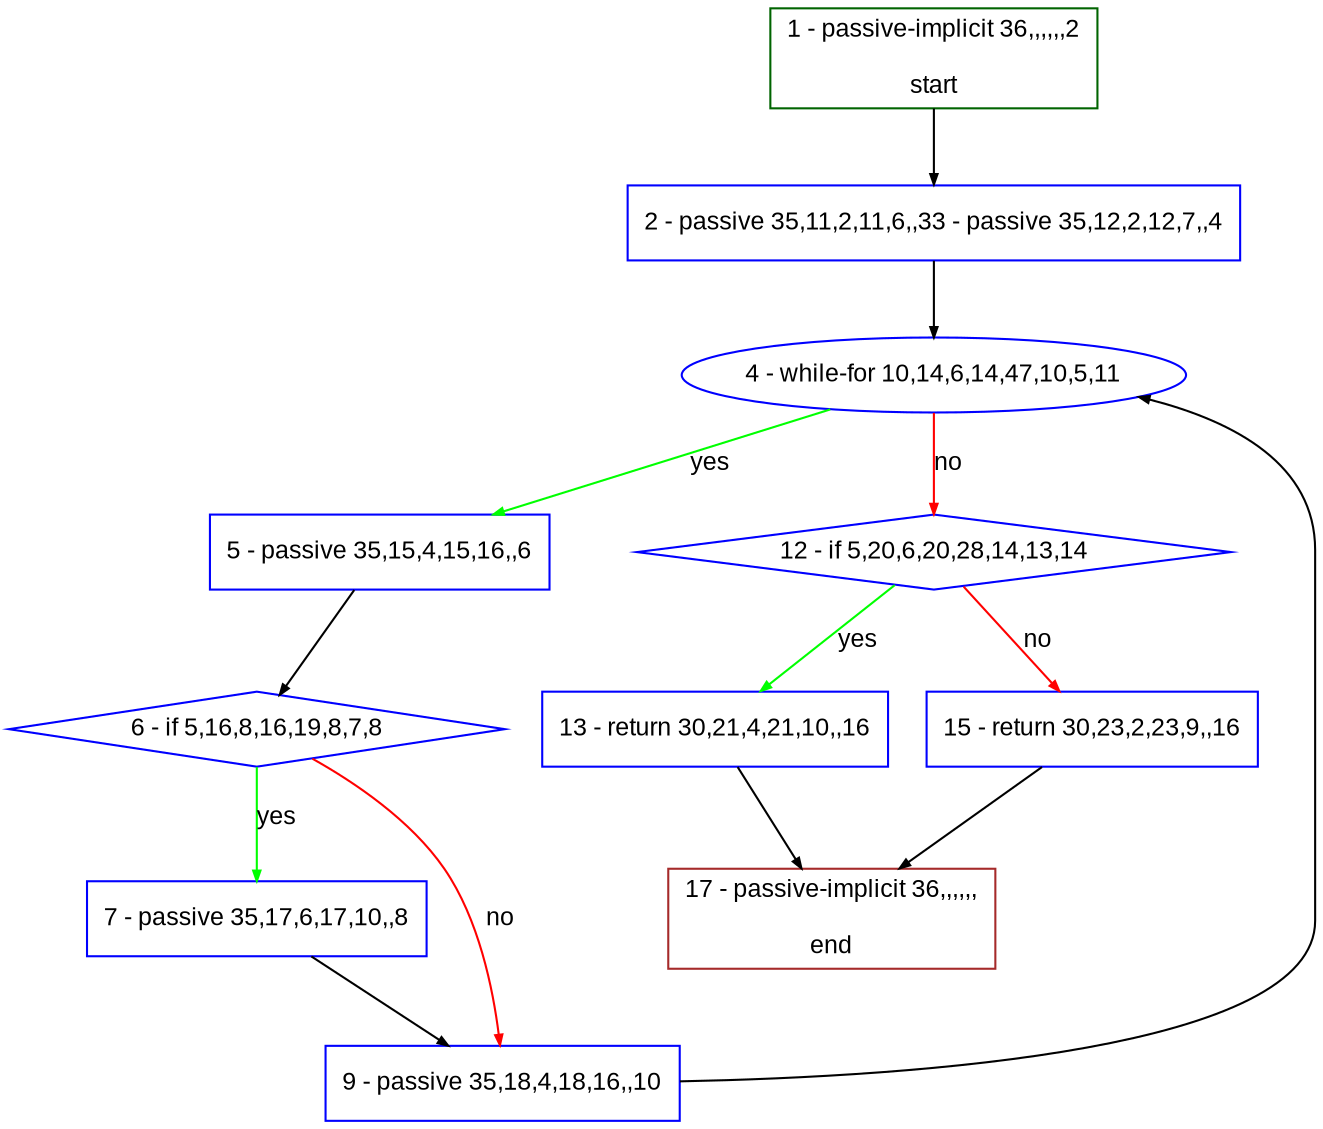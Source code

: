 digraph "" {
  graph [bgcolor="white", fillcolor="#FFFFCC", pack="true", packmode="clust", fontname="Arial", label="", fontsize="12", compound="true", style="rounded,filled"];
  node [node_initialized="no", fillcolor="white", fontname="Arial", label="", color="grey", fontsize="12", fixedsize="false", compound="true", shape="rectangle", style="filled"];
  edge [arrowtail="none", lhead="", fontcolor="black", fontname="Arial", label="", color="black", fontsize="12", arrowhead="normal", arrowsize="0.5", compound="true", ltail="", dir="forward"];
  __N1 [fillcolor="#ffffff", label="2 - passive 35,11,2,11,6,,33 - passive 35,12,2,12,7,,4", color="#0000ff", shape="box", style="filled"];
  __N2 [fillcolor="#ffffff", label="1 - passive-implicit 36,,,,,,2\n\nstart", color="#006400", shape="box", style="filled"];
  __N3 [fillcolor="#ffffff", label="4 - while-for 10,14,6,14,47,10,5,11", color="#0000ff", shape="oval", style="filled"];
  __N4 [fillcolor="#ffffff", label="5 - passive 35,15,4,15,16,,6", color="#0000ff", shape="box", style="filled"];
  __N5 [fillcolor="#ffffff", label="12 - if 5,20,6,20,28,14,13,14", color="#0000ff", shape="diamond", style="filled"];
  __N6 [fillcolor="#ffffff", label="6 - if 5,16,8,16,19,8,7,8", color="#0000ff", shape="diamond", style="filled"];
  __N7 [fillcolor="#ffffff", label="7 - passive 35,17,6,17,10,,8", color="#0000ff", shape="box", style="filled"];
  __N8 [fillcolor="#ffffff", label="9 - passive 35,18,4,18,16,,10", color="#0000ff", shape="box", style="filled"];
  __N9 [fillcolor="#ffffff", label="13 - return 30,21,4,21,10,,16", color="#0000ff", shape="box", style="filled"];
  __N10 [fillcolor="#ffffff", label="15 - return 30,23,2,23,9,,16", color="#0000ff", shape="box", style="filled"];
  __N11 [fillcolor="#ffffff", label="17 - passive-implicit 36,,,,,,\n\nend", color="#a52a2a", shape="box", style="filled"];
  __N2 -> __N1 [arrowtail="none", color="#000000", label="", arrowhead="normal", dir="forward"];
  __N1 -> __N3 [arrowtail="none", color="#000000", label="", arrowhead="normal", dir="forward"];
  __N3 -> __N4 [arrowtail="none", color="#00ff00", label="yes", arrowhead="normal", dir="forward"];
  __N3 -> __N5 [arrowtail="none", color="#ff0000", label="no", arrowhead="normal", dir="forward"];
  __N4 -> __N6 [arrowtail="none", color="#000000", label="", arrowhead="normal", dir="forward"];
  __N6 -> __N7 [arrowtail="none", color="#00ff00", label="yes", arrowhead="normal", dir="forward"];
  __N6 -> __N8 [arrowtail="none", color="#ff0000", label="no", arrowhead="normal", dir="forward"];
  __N7 -> __N8 [arrowtail="none", color="#000000", label="", arrowhead="normal", dir="forward"];
  __N8 -> __N3 [arrowtail="none", color="#000000", label="", arrowhead="normal", dir="forward"];
  __N5 -> __N9 [arrowtail="none", color="#00ff00", label="yes", arrowhead="normal", dir="forward"];
  __N5 -> __N10 [arrowtail="none", color="#ff0000", label="no", arrowhead="normal", dir="forward"];
  __N9 -> __N11 [arrowtail="none", color="#000000", label="", arrowhead="normal", dir="forward"];
  __N10 -> __N11 [arrowtail="none", color="#000000", label="", arrowhead="normal", dir="forward"];
}
